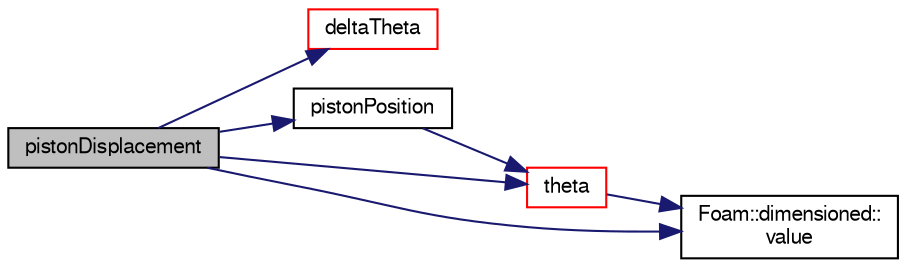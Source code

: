 digraph "pistonDisplacement"
{
  bgcolor="transparent";
  edge [fontname="FreeSans",fontsize="10",labelfontname="FreeSans",labelfontsize="10"];
  node [fontname="FreeSans",fontsize="10",shape=record];
  rankdir="LR";
  Node426 [label="pistonDisplacement",height=0.2,width=0.4,color="black", fillcolor="grey75", style="filled", fontcolor="black"];
  Node426 -> Node427 [color="midnightblue",fontsize="10",style="solid",fontname="FreeSans"];
  Node427 [label="deltaTheta",height=0.2,width=0.4,color="red",URL="$a21822.html#ab414d86c9a9465ee1eb8c01a77d80094",tooltip="Return crank-angle increment. "];
  Node426 -> Node431 [color="midnightblue",fontsize="10",style="solid",fontname="FreeSans"];
  Node431 [label="pistonPosition",height=0.2,width=0.4,color="black",URL="$a21822.html#abc686054d0a3107f8a962d7891c39a2a",tooltip="Return current piston position. "];
  Node431 -> Node432 [color="midnightblue",fontsize="10",style="solid",fontname="FreeSans"];
  Node432 [label="theta",height=0.2,width=0.4,color="red",URL="$a21822.html#a28b051b96687a7eee0cd444bc2def93a",tooltip="Return current crank-angle. "];
  Node432 -> Node430 [color="midnightblue",fontsize="10",style="solid",fontname="FreeSans"];
  Node430 [label="Foam::dimensioned::\lvalue",height=0.2,width=0.4,color="black",URL="$a26366.html#a7948200a26c85fc3a83ffa510a91d668",tooltip="Return const reference to value. "];
  Node426 -> Node432 [color="midnightblue",fontsize="10",style="solid",fontname="FreeSans"];
  Node426 -> Node430 [color="midnightblue",fontsize="10",style="solid",fontname="FreeSans"];
}
